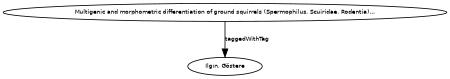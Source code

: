 digraph G {
size="3,3";
node [fontsize=7, fontname="Helvetica"];
edge [fontsize=7, fontname="Helvetica"];
node0 [label="Ilgın, Göstere", width=0.27433100247,height=0.27433100247];
node1 [label="Multigenic and morphometric differentiation of ground squirrels (Spermophilus, Scuiridae, Rodentia)...", width=0.27433100247,height=0.27433100247];
node1 -> node0 [label="taggedWithTag"];
}

